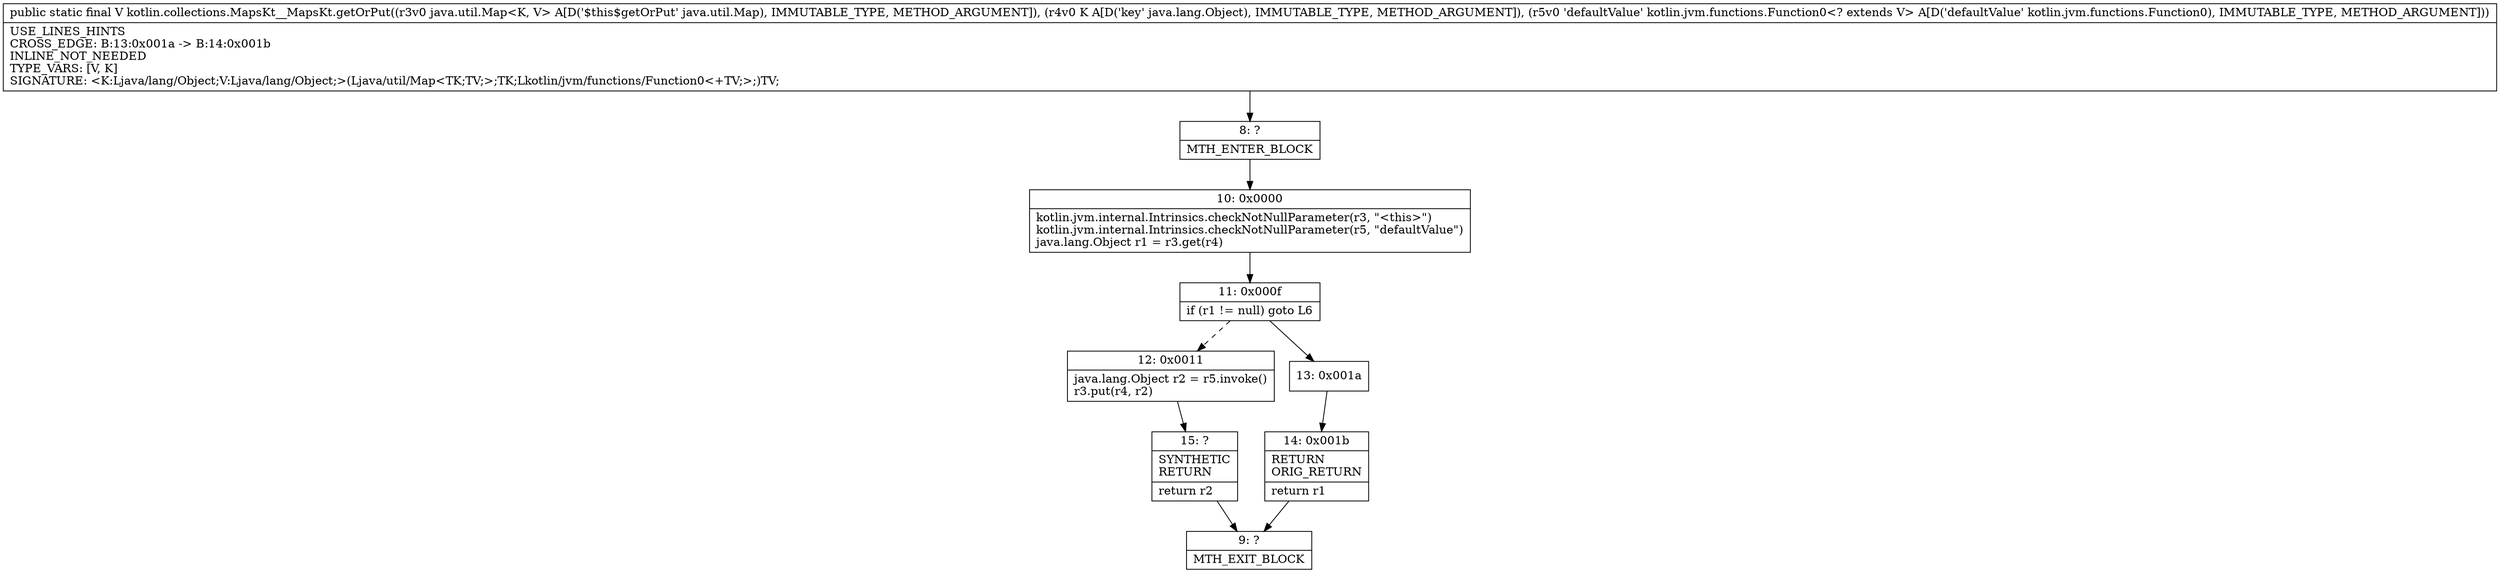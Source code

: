 digraph "CFG forkotlin.collections.MapsKt__MapsKt.getOrPut(Ljava\/util\/Map;Ljava\/lang\/Object;Lkotlin\/jvm\/functions\/Function0;)Ljava\/lang\/Object;" {
Node_8 [shape=record,label="{8\:\ ?|MTH_ENTER_BLOCK\l}"];
Node_10 [shape=record,label="{10\:\ 0x0000|kotlin.jvm.internal.Intrinsics.checkNotNullParameter(r3, \"\<this\>\")\lkotlin.jvm.internal.Intrinsics.checkNotNullParameter(r5, \"defaultValue\")\ljava.lang.Object r1 = r3.get(r4)\l}"];
Node_11 [shape=record,label="{11\:\ 0x000f|if (r1 != null) goto L6\l}"];
Node_12 [shape=record,label="{12\:\ 0x0011|java.lang.Object r2 = r5.invoke()\lr3.put(r4, r2)\l}"];
Node_15 [shape=record,label="{15\:\ ?|SYNTHETIC\lRETURN\l|return r2\l}"];
Node_9 [shape=record,label="{9\:\ ?|MTH_EXIT_BLOCK\l}"];
Node_13 [shape=record,label="{13\:\ 0x001a}"];
Node_14 [shape=record,label="{14\:\ 0x001b|RETURN\lORIG_RETURN\l|return r1\l}"];
MethodNode[shape=record,label="{public static final V kotlin.collections.MapsKt__MapsKt.getOrPut((r3v0 java.util.Map\<K, V\> A[D('$this$getOrPut' java.util.Map), IMMUTABLE_TYPE, METHOD_ARGUMENT]), (r4v0 K A[D('key' java.lang.Object), IMMUTABLE_TYPE, METHOD_ARGUMENT]), (r5v0 'defaultValue' kotlin.jvm.functions.Function0\<? extends V\> A[D('defaultValue' kotlin.jvm.functions.Function0), IMMUTABLE_TYPE, METHOD_ARGUMENT]))  | USE_LINES_HINTS\lCROSS_EDGE: B:13:0x001a \-\> B:14:0x001b\lINLINE_NOT_NEEDED\lTYPE_VARS: [V, K]\lSIGNATURE: \<K:Ljava\/lang\/Object;V:Ljava\/lang\/Object;\>(Ljava\/util\/Map\<TK;TV;\>;TK;Lkotlin\/jvm\/functions\/Function0\<+TV;\>;)TV;\l}"];
MethodNode -> Node_8;Node_8 -> Node_10;
Node_10 -> Node_11;
Node_11 -> Node_12[style=dashed];
Node_11 -> Node_13;
Node_12 -> Node_15;
Node_15 -> Node_9;
Node_13 -> Node_14;
Node_14 -> Node_9;
}

